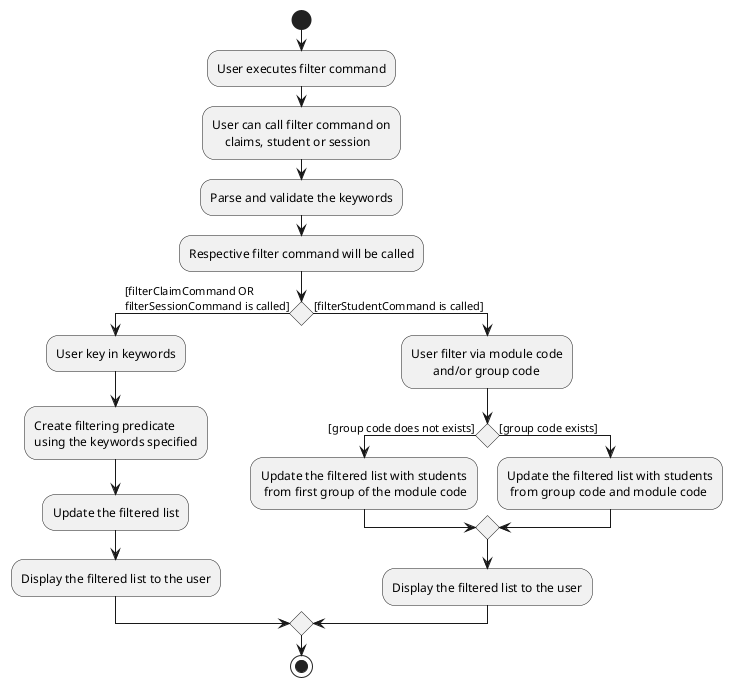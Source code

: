 @startuml
start
:User executes filter command;

:User can call filter command on
    claims, student or session;

:Parse and validate the keywords;

:Respective filter command will be called;

if () then ([filterClaimCommand OR
filterSessionCommand is called])
    :User key in keywords;
    :Create filtering predicate
    using the keywords specified;
    :Update the filtered list;
    :Display the filtered list to the user;


else ([filterStudentCommand is called])
    :User filter via module code
           and/or group code ;

    if () then ([group code does not exists])
       :Update the filtered list with students
        from first group of the module code;
    else ([group code exists])
       :Update the filtered list with students
        from group code and module code;

endif
:Display the filtered list to the user;

endif

stop
@enduml
